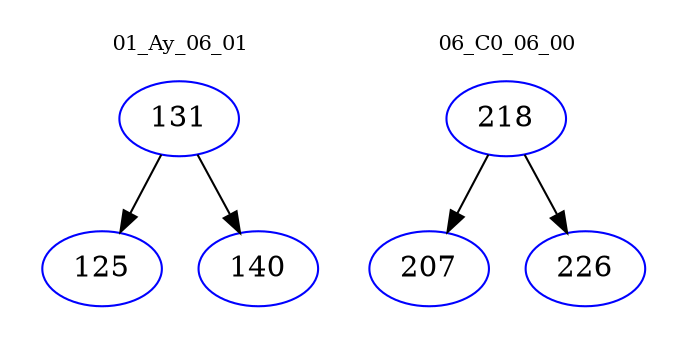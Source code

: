 digraph{
subgraph cluster_0 {
color = white
label = "01_Ay_06_01";
fontsize=10;
T0_131 [label="131", color="blue"]
T0_131 -> T0_125 [color="black"]
T0_125 [label="125", color="blue"]
T0_131 -> T0_140 [color="black"]
T0_140 [label="140", color="blue"]
}
subgraph cluster_1 {
color = white
label = "06_C0_06_00";
fontsize=10;
T1_218 [label="218", color="blue"]
T1_218 -> T1_207 [color="black"]
T1_207 [label="207", color="blue"]
T1_218 -> T1_226 [color="black"]
T1_226 [label="226", color="blue"]
}
}
